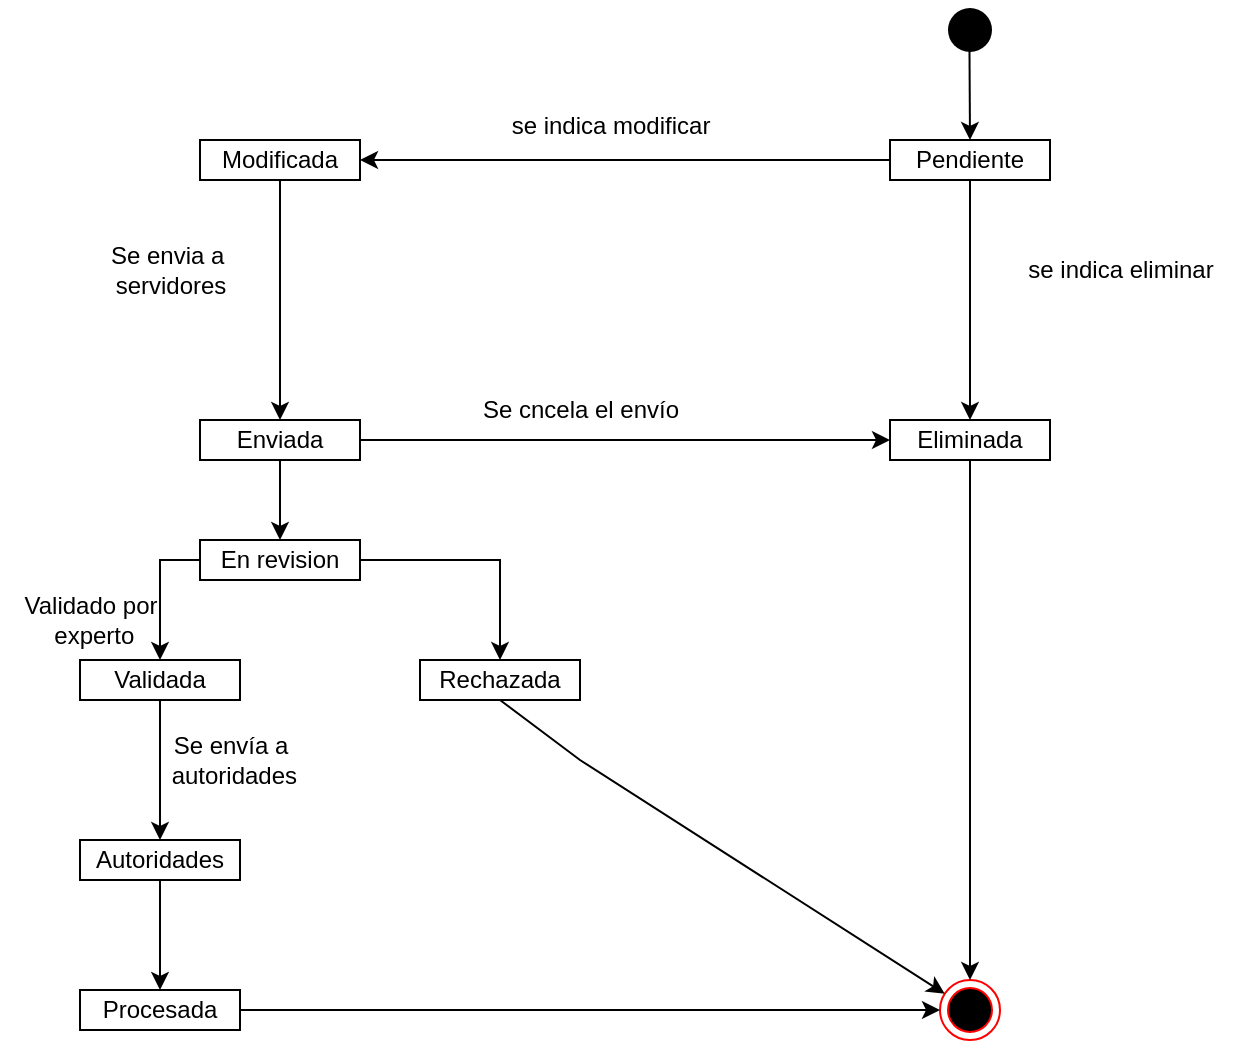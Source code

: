 <mxfile version="26.0.9">
  <diagram name="Diagrama de Estados - Notificación" id="diagram-1">
    <mxGraphModel dx="757" dy="573" grid="1" gridSize="10" guides="1" tooltips="1" connect="1" arrows="1" fold="1" page="1" pageScale="1" pageWidth="827" pageHeight="1169" math="0" shadow="0">
      <root>
        <mxCell id="0" />
        <mxCell id="1" parent="0" />
        <mxCell id="s9Bnqli66w5FFqCg6i3b-2" value="" style="ellipse;html=1;shape=endState;fillColor=#000000;strokeColor=#ff0000;" vertex="1" parent="1">
          <mxGeometry x="500" y="830" width="30" height="30" as="geometry" />
        </mxCell>
        <mxCell id="s9Bnqli66w5FFqCg6i3b-3" value="" style="ellipse;html=1;shape=endState;fillColor=#000000;strokeColor=none;" vertex="1" parent="1">
          <mxGeometry x="500" y="340" width="30" height="30" as="geometry" />
        </mxCell>
        <mxCell id="s9Bnqli66w5FFqCg6i3b-4" value="Pendiente" style="rounded=0;whiteSpace=wrap;html=1;" vertex="1" parent="1">
          <mxGeometry x="475" y="410" width="80" height="20" as="geometry" />
        </mxCell>
        <mxCell id="s9Bnqli66w5FFqCg6i3b-5" value="" style="endArrow=classic;html=1;rounded=0;entryX=0.5;entryY=0;entryDx=0;entryDy=0;exitX=0.5;exitY=1;exitDx=0;exitDy=0;" edge="1" parent="1" source="s9Bnqli66w5FFqCg6i3b-7" target="s9Bnqli66w5FFqCg6i3b-2">
          <mxGeometry width="50" height="50" relative="1" as="geometry">
            <mxPoint x="515" y="630" as="sourcePoint" />
            <mxPoint x="460" y="610" as="targetPoint" />
          </mxGeometry>
        </mxCell>
        <mxCell id="s9Bnqli66w5FFqCg6i3b-6" value="se indica eliminar" style="text;html=1;align=center;verticalAlign=middle;resizable=0;points=[];autosize=1;strokeColor=none;fillColor=none;" vertex="1" parent="1">
          <mxGeometry x="530" y="460" width="120" height="30" as="geometry" />
        </mxCell>
        <mxCell id="s9Bnqli66w5FFqCg6i3b-7" value="Eliminada" style="rounded=0;whiteSpace=wrap;html=1;" vertex="1" parent="1">
          <mxGeometry x="475" y="550" width="80" height="20" as="geometry" />
        </mxCell>
        <mxCell id="s9Bnqli66w5FFqCg6i3b-8" value="" style="endArrow=classic;html=1;rounded=0;entryX=0.5;entryY=0;entryDx=0;entryDy=0;exitX=0.5;exitY=1;exitDx=0;exitDy=0;entryPerimeter=0;" edge="1" parent="1" source="s9Bnqli66w5FFqCg6i3b-4" target="s9Bnqli66w5FFqCg6i3b-7">
          <mxGeometry width="50" height="50" relative="1" as="geometry">
            <mxPoint x="525" y="580" as="sourcePoint" />
            <mxPoint x="525" y="840" as="targetPoint" />
          </mxGeometry>
        </mxCell>
        <mxCell id="s9Bnqli66w5FFqCg6i3b-9" value="" style="endArrow=classic;html=1;rounded=0;entryX=0.5;entryY=0;entryDx=0;entryDy=0;exitX=0.491;exitY=0.762;exitDx=0;exitDy=0;exitPerimeter=0;" edge="1" parent="1" source="s9Bnqli66w5FFqCg6i3b-3" target="s9Bnqli66w5FFqCg6i3b-4">
          <mxGeometry width="50" height="50" relative="1" as="geometry">
            <mxPoint x="410" y="660" as="sourcePoint" />
            <mxPoint x="460" y="610" as="targetPoint" />
          </mxGeometry>
        </mxCell>
        <mxCell id="s9Bnqli66w5FFqCg6i3b-10" value="Modificada" style="rounded=0;whiteSpace=wrap;html=1;" vertex="1" parent="1">
          <mxGeometry x="130" y="410" width="80" height="20" as="geometry" />
        </mxCell>
        <mxCell id="s9Bnqli66w5FFqCg6i3b-11" value="" style="endArrow=classic;html=1;rounded=0;entryX=1;entryY=0.5;entryDx=0;entryDy=0;exitX=0;exitY=0.5;exitDx=0;exitDy=0;" edge="1" parent="1" source="s9Bnqli66w5FFqCg6i3b-4" target="s9Bnqli66w5FFqCg6i3b-10">
          <mxGeometry width="50" height="50" relative="1" as="geometry">
            <mxPoint x="525" y="440" as="sourcePoint" />
            <mxPoint x="525" y="560" as="targetPoint" />
          </mxGeometry>
        </mxCell>
        <mxCell id="s9Bnqli66w5FFqCg6i3b-12" value="se indica modificar" style="text;html=1;align=center;verticalAlign=middle;resizable=0;points=[];autosize=1;strokeColor=none;fillColor=none;" vertex="1" parent="1">
          <mxGeometry x="275" y="388" width="120" height="30" as="geometry" />
        </mxCell>
        <mxCell id="s9Bnqli66w5FFqCg6i3b-13" value="Enviada" style="rounded=0;whiteSpace=wrap;html=1;" vertex="1" parent="1">
          <mxGeometry x="130" y="550" width="80" height="20" as="geometry" />
        </mxCell>
        <mxCell id="s9Bnqli66w5FFqCg6i3b-14" value="En revision" style="rounded=0;whiteSpace=wrap;html=1;" vertex="1" parent="1">
          <mxGeometry x="130" y="610" width="80" height="20" as="geometry" />
        </mxCell>
        <mxCell id="s9Bnqli66w5FFqCg6i3b-15" value="Rechazada" style="rounded=0;whiteSpace=wrap;html=1;" vertex="1" parent="1">
          <mxGeometry x="240" y="670" width="80" height="20" as="geometry" />
        </mxCell>
        <mxCell id="s9Bnqli66w5FFqCg6i3b-16" value="Validada" style="rounded=0;whiteSpace=wrap;html=1;" vertex="1" parent="1">
          <mxGeometry x="70" y="670" width="80" height="20" as="geometry" />
        </mxCell>
        <mxCell id="s9Bnqli66w5FFqCg6i3b-17" value="Autoridades" style="rounded=0;whiteSpace=wrap;html=1;" vertex="1" parent="1">
          <mxGeometry x="70" y="760" width="80" height="20" as="geometry" />
        </mxCell>
        <mxCell id="s9Bnqli66w5FFqCg6i3b-18" value="Procesada" style="rounded=0;whiteSpace=wrap;html=1;" vertex="1" parent="1">
          <mxGeometry x="70" y="835" width="80" height="20" as="geometry" />
        </mxCell>
        <mxCell id="s9Bnqli66w5FFqCg6i3b-19" value="" style="endArrow=classic;html=1;rounded=0;entryX=0.5;entryY=0;entryDx=0;entryDy=0;" edge="1" parent="1" target="s9Bnqli66w5FFqCg6i3b-13">
          <mxGeometry width="50" height="50" relative="1" as="geometry">
            <mxPoint x="170" y="430" as="sourcePoint" />
            <mxPoint x="525" y="420" as="targetPoint" />
          </mxGeometry>
        </mxCell>
        <mxCell id="s9Bnqli66w5FFqCg6i3b-20" value="" style="endArrow=classic;html=1;rounded=0;entryX=0.5;entryY=0;entryDx=0;entryDy=0;exitX=0.5;exitY=1;exitDx=0;exitDy=0;" edge="1" parent="1" source="s9Bnqli66w5FFqCg6i3b-13" target="s9Bnqli66w5FFqCg6i3b-14">
          <mxGeometry width="50" height="50" relative="1" as="geometry">
            <mxPoint x="180" y="440" as="sourcePoint" />
            <mxPoint x="180" y="560" as="targetPoint" />
          </mxGeometry>
        </mxCell>
        <mxCell id="s9Bnqli66w5FFqCg6i3b-21" value="" style="endArrow=classic;html=1;rounded=0;entryX=0.5;entryY=0;entryDx=0;entryDy=0;exitX=0;exitY=0.5;exitDx=0;exitDy=0;" edge="1" parent="1" source="s9Bnqli66w5FFqCg6i3b-14" target="s9Bnqli66w5FFqCg6i3b-16">
          <mxGeometry width="50" height="50" relative="1" as="geometry">
            <mxPoint x="190" y="450" as="sourcePoint" />
            <mxPoint x="190" y="570" as="targetPoint" />
            <Array as="points">
              <mxPoint x="110" y="620" />
            </Array>
          </mxGeometry>
        </mxCell>
        <mxCell id="s9Bnqli66w5FFqCg6i3b-22" value="" style="endArrow=classic;html=1;rounded=0;entryX=0.5;entryY=0;entryDx=0;entryDy=0;exitX=1;exitY=0.5;exitDx=0;exitDy=0;" edge="1" parent="1" source="s9Bnqli66w5FFqCg6i3b-14" target="s9Bnqli66w5FFqCg6i3b-15">
          <mxGeometry width="50" height="50" relative="1" as="geometry">
            <mxPoint x="200" y="460" as="sourcePoint" />
            <mxPoint x="200" y="580" as="targetPoint" />
            <Array as="points">
              <mxPoint x="280" y="620" />
            </Array>
          </mxGeometry>
        </mxCell>
        <mxCell id="s9Bnqli66w5FFqCg6i3b-23" value="" style="endArrow=classic;html=1;rounded=0;exitX=0.5;exitY=1;exitDx=0;exitDy=0;" edge="1" parent="1" source="s9Bnqli66w5FFqCg6i3b-15" target="s9Bnqli66w5FFqCg6i3b-2">
          <mxGeometry width="50" height="50" relative="1" as="geometry">
            <mxPoint x="210" y="470" as="sourcePoint" />
            <mxPoint x="210" y="590" as="targetPoint" />
            <Array as="points">
              <mxPoint x="320" y="720" />
            </Array>
          </mxGeometry>
        </mxCell>
        <mxCell id="s9Bnqli66w5FFqCg6i3b-24" value="" style="endArrow=classic;html=1;rounded=0;entryX=0.5;entryY=0;entryDx=0;entryDy=0;exitX=0.5;exitY=1;exitDx=0;exitDy=0;" edge="1" parent="1" source="s9Bnqli66w5FFqCg6i3b-16" target="s9Bnqli66w5FFqCg6i3b-17">
          <mxGeometry width="50" height="50" relative="1" as="geometry">
            <mxPoint x="180" y="580" as="sourcePoint" />
            <mxPoint x="180" y="620" as="targetPoint" />
          </mxGeometry>
        </mxCell>
        <mxCell id="s9Bnqli66w5FFqCg6i3b-25" value="" style="endArrow=classic;html=1;rounded=0;entryX=0.5;entryY=0;entryDx=0;entryDy=0;exitX=0.5;exitY=1;exitDx=0;exitDy=0;" edge="1" parent="1" source="s9Bnqli66w5FFqCg6i3b-17" target="s9Bnqli66w5FFqCg6i3b-18">
          <mxGeometry width="50" height="50" relative="1" as="geometry">
            <mxPoint x="190" y="620" as="sourcePoint" />
            <mxPoint x="190" y="660" as="targetPoint" />
          </mxGeometry>
        </mxCell>
        <mxCell id="s9Bnqli66w5FFqCg6i3b-26" value="Se envia a&amp;nbsp;&lt;br&gt;servidores" style="text;html=1;align=center;verticalAlign=middle;resizable=0;points=[];autosize=1;strokeColor=none;fillColor=none;" vertex="1" parent="1">
          <mxGeometry x="75" y="455" width="80" height="40" as="geometry" />
        </mxCell>
        <mxCell id="s9Bnqli66w5FFqCg6i3b-27" value="" style="endArrow=classic;html=1;rounded=0;entryX=0;entryY=0.5;entryDx=0;entryDy=0;exitX=1;exitY=0.5;exitDx=0;exitDy=0;" edge="1" parent="1" source="s9Bnqli66w5FFqCg6i3b-13" target="s9Bnqli66w5FFqCg6i3b-7">
          <mxGeometry width="50" height="50" relative="1" as="geometry">
            <mxPoint x="180" y="440" as="sourcePoint" />
            <mxPoint x="180" y="560" as="targetPoint" />
          </mxGeometry>
        </mxCell>
        <mxCell id="s9Bnqli66w5FFqCg6i3b-28" value="Se cncela el envío" style="text;html=1;align=center;verticalAlign=middle;resizable=0;points=[];autosize=1;strokeColor=none;fillColor=none;" vertex="1" parent="1">
          <mxGeometry x="260" y="530" width="120" height="30" as="geometry" />
        </mxCell>
        <mxCell id="s9Bnqli66w5FFqCg6i3b-29" value="Validado por&lt;br&gt;&amp;nbsp;experto" style="text;html=1;align=center;verticalAlign=middle;resizable=0;points=[];autosize=1;strokeColor=none;fillColor=none;" vertex="1" parent="1">
          <mxGeometry x="30" y="630" width="90" height="40" as="geometry" />
        </mxCell>
        <mxCell id="s9Bnqli66w5FFqCg6i3b-30" value="Se envía a&lt;br&gt;&amp;nbsp;autoridades" style="text;html=1;align=center;verticalAlign=middle;resizable=0;points=[];autosize=1;strokeColor=none;fillColor=none;" vertex="1" parent="1">
          <mxGeometry x="100" y="700" width="90" height="40" as="geometry" />
        </mxCell>
        <mxCell id="s9Bnqli66w5FFqCg6i3b-33" value="" style="endArrow=classic;html=1;rounded=0;entryX=0;entryY=0.5;entryDx=0;entryDy=0;exitX=1;exitY=0.5;exitDx=0;exitDy=0;" edge="1" parent="1" source="s9Bnqli66w5FFqCg6i3b-18" target="s9Bnqli66w5FFqCg6i3b-2">
          <mxGeometry width="50" height="50" relative="1" as="geometry">
            <mxPoint x="120" y="790" as="sourcePoint" />
            <mxPoint x="120" y="830" as="targetPoint" />
          </mxGeometry>
        </mxCell>
      </root>
    </mxGraphModel>
  </diagram>
</mxfile>
